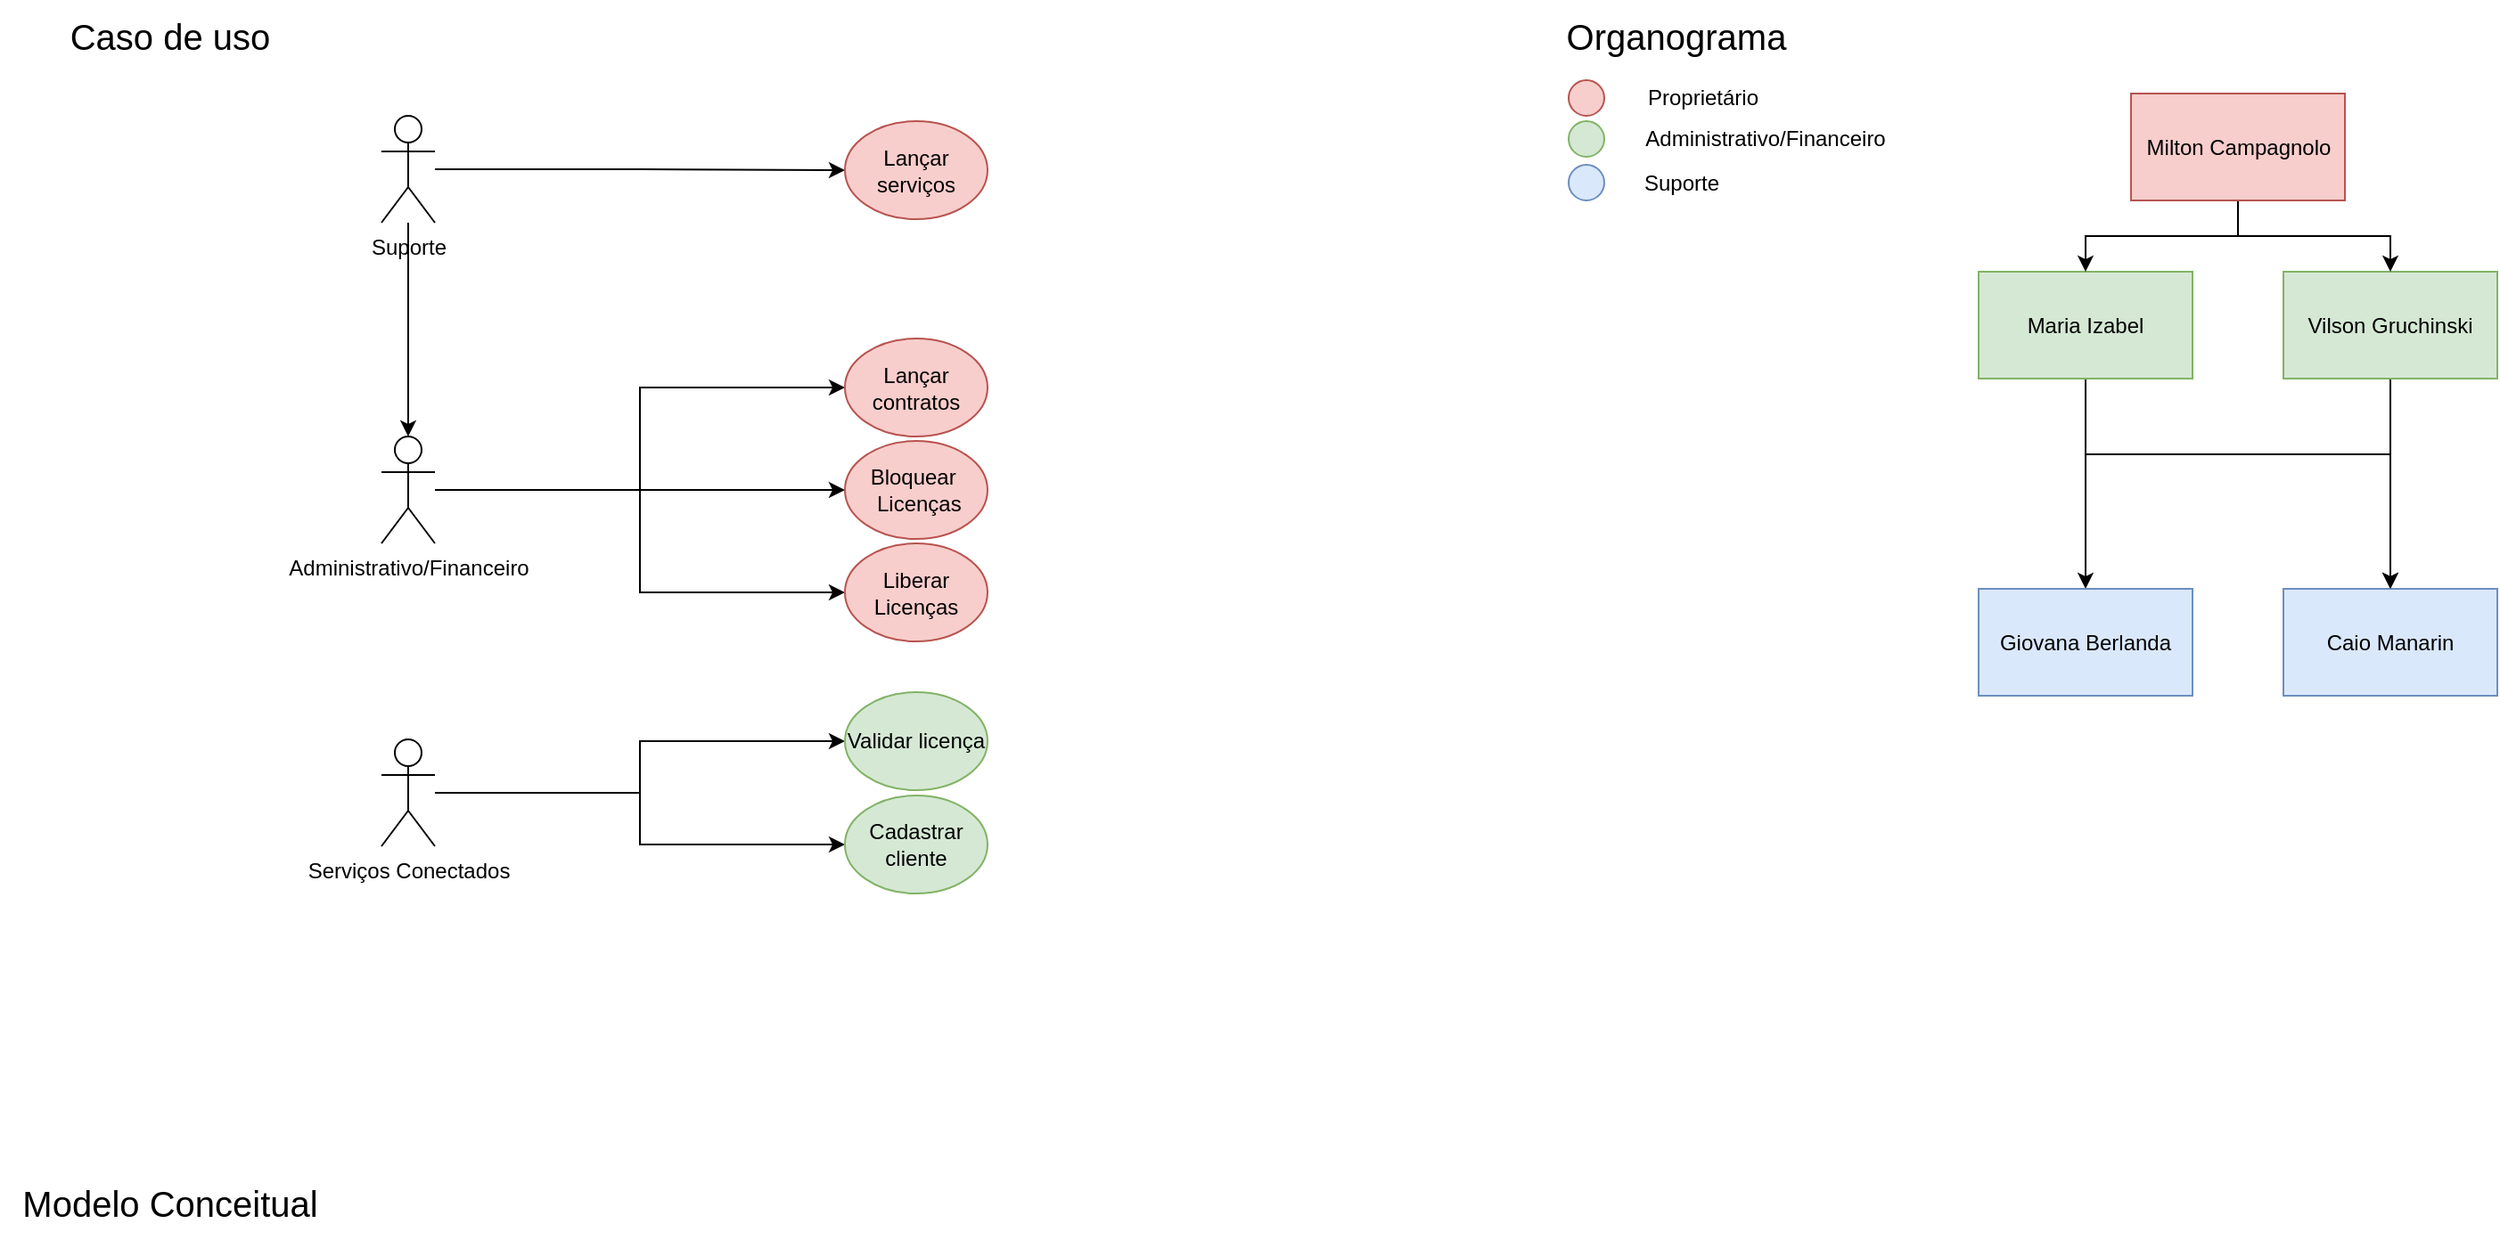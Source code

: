 <mxfile version="24.7.16">
  <diagram name="Página-1" id="0UEJOVfcUPWfkGjR_aAR">
    <mxGraphModel dx="1434" dy="738" grid="1" gridSize="10" guides="1" tooltips="1" connect="1" arrows="1" fold="1" page="1" pageScale="1" pageWidth="827" pageHeight="1169" math="0" shadow="0">
      <root>
        <mxCell id="0" />
        <mxCell id="1" parent="0" />
        <mxCell id="k6ylDdskmMeq9ksoNRne-4" value="" style="edgeStyle=orthogonalEdgeStyle;rounded=0;orthogonalLoop=1;jettySize=auto;html=1;entryX=0.5;entryY=0;entryDx=0;entryDy=0;entryPerimeter=0;" parent="1" source="k6ylDdskmMeq9ksoNRne-1" target="k6ylDdskmMeq9ksoNRne-2" edge="1">
          <mxGeometry relative="1" as="geometry">
            <mxPoint x="259" y="220.0" as="targetPoint" />
          </mxGeometry>
        </mxCell>
        <mxCell id="k6ylDdskmMeq9ksoNRne-11" style="edgeStyle=orthogonalEdgeStyle;rounded=0;orthogonalLoop=1;jettySize=auto;html=1;entryX=0;entryY=0.5;entryDx=0;entryDy=0;" parent="1" source="k6ylDdskmMeq9ksoNRne-1" target="k6ylDdskmMeq9ksoNRne-9" edge="1">
          <mxGeometry relative="1" as="geometry" />
        </mxCell>
        <mxCell id="k6ylDdskmMeq9ksoNRne-1" value="Suporte" style="shape=umlActor;verticalLabelPosition=bottom;verticalAlign=top;html=1;outlineConnect=0;" parent="1" vertex="1">
          <mxGeometry x="244" y="80" width="30" height="60" as="geometry" />
        </mxCell>
        <mxCell id="k6ylDdskmMeq9ksoNRne-13" style="edgeStyle=orthogonalEdgeStyle;rounded=0;orthogonalLoop=1;jettySize=auto;html=1;entryX=0;entryY=0.5;entryDx=0;entryDy=0;" parent="1" source="k6ylDdskmMeq9ksoNRne-2" target="k6ylDdskmMeq9ksoNRne-5" edge="1">
          <mxGeometry relative="1" as="geometry" />
        </mxCell>
        <mxCell id="cDPr39Hs8FU865Z53OOH-1" style="edgeStyle=orthogonalEdgeStyle;rounded=0;orthogonalLoop=1;jettySize=auto;html=1;entryX=0;entryY=0.5;entryDx=0;entryDy=0;" edge="1" parent="1" source="k6ylDdskmMeq9ksoNRne-2" target="k6ylDdskmMeq9ksoNRne-8">
          <mxGeometry relative="1" as="geometry" />
        </mxCell>
        <mxCell id="cDPr39Hs8FU865Z53OOH-3" style="edgeStyle=orthogonalEdgeStyle;rounded=0;orthogonalLoop=1;jettySize=auto;html=1;entryX=0;entryY=0.5;entryDx=0;entryDy=0;" edge="1" parent="1" source="k6ylDdskmMeq9ksoNRne-2" target="cDPr39Hs8FU865Z53OOH-2">
          <mxGeometry relative="1" as="geometry" />
        </mxCell>
        <mxCell id="k6ylDdskmMeq9ksoNRne-2" value="Administrativo/Financeiro" style="shape=umlActor;verticalLabelPosition=bottom;verticalAlign=top;html=1;outlineConnect=0;" parent="1" vertex="1">
          <mxGeometry x="244" y="260" width="30" height="60" as="geometry" />
        </mxCell>
        <mxCell id="k6ylDdskmMeq9ksoNRne-5" value="&lt;span style=&quot;line-height: 107%; font-family: Arial, sans-serif;&quot;&gt;Lançar&lt;br&gt;contratos&lt;/span&gt;" style="ellipse;whiteSpace=wrap;html=1;fillColor=#f8cecc;strokeColor=#b85450;" parent="1" vertex="1">
          <mxGeometry x="504" y="205" width="80" height="55" as="geometry" />
        </mxCell>
        <mxCell id="k6ylDdskmMeq9ksoNRne-8" value="Bloquear&amp;nbsp; &amp;nbsp;&lt;span style=&quot;background-color: initial;&quot;&gt;Licenças&lt;/span&gt;" style="ellipse;whiteSpace=wrap;html=1;fillColor=#f8cecc;strokeColor=#b85450;" parent="1" vertex="1">
          <mxGeometry x="504" y="262.5" width="80" height="55" as="geometry" />
        </mxCell>
        <mxCell id="k6ylDdskmMeq9ksoNRne-9" value="&lt;font style=&quot;font-size: 12px;&quot; face=&quot;Arial, sans-serif&quot;&gt;Lançar serviços&lt;/font&gt;" style="ellipse;whiteSpace=wrap;html=1;fillColor=#f8cecc;strokeColor=#b85450;" parent="1" vertex="1">
          <mxGeometry x="504" y="83" width="80" height="55" as="geometry" />
        </mxCell>
        <mxCell id="cDPr39Hs8FU865Z53OOH-16" style="edgeStyle=orthogonalEdgeStyle;rounded=0;orthogonalLoop=1;jettySize=auto;html=1;entryX=0.5;entryY=0;entryDx=0;entryDy=0;" edge="1" parent="1" source="k6ylDdskmMeq9ksoNRne-15" target="k6ylDdskmMeq9ksoNRne-16">
          <mxGeometry relative="1" as="geometry" />
        </mxCell>
        <mxCell id="cDPr39Hs8FU865Z53OOH-21" style="edgeStyle=orthogonalEdgeStyle;rounded=0;orthogonalLoop=1;jettySize=auto;html=1;entryX=0.5;entryY=0;entryDx=0;entryDy=0;" edge="1" parent="1" source="k6ylDdskmMeq9ksoNRne-15" target="k6ylDdskmMeq9ksoNRne-17">
          <mxGeometry relative="1" as="geometry">
            <Array as="points">
              <mxPoint x="1200" y="270" />
              <mxPoint x="1371" y="270" />
            </Array>
          </mxGeometry>
        </mxCell>
        <mxCell id="k6ylDdskmMeq9ksoNRne-15" value="Maria Izabel" style="rounded=0;whiteSpace=wrap;html=1;fillColor=#d5e8d4;strokeColor=#82b366;" parent="1" vertex="1">
          <mxGeometry x="1140" y="167.5" width="120" height="60" as="geometry" />
        </mxCell>
        <mxCell id="k6ylDdskmMeq9ksoNRne-16" value="Giovana Berlanda" style="rounded=0;whiteSpace=wrap;html=1;fillColor=#dae8fc;strokeColor=#6c8ebf;" parent="1" vertex="1">
          <mxGeometry x="1140" y="345.5" width="120" height="60" as="geometry" />
        </mxCell>
        <mxCell id="k6ylDdskmMeq9ksoNRne-17" value="Caio Manarin" style="rounded=0;whiteSpace=wrap;html=1;fillColor=#dae8fc;strokeColor=#6c8ebf;" parent="1" vertex="1">
          <mxGeometry x="1311" y="345.5" width="120" height="60" as="geometry" />
        </mxCell>
        <mxCell id="cDPr39Hs8FU865Z53OOH-18" style="edgeStyle=orthogonalEdgeStyle;rounded=0;orthogonalLoop=1;jettySize=auto;html=1;entryX=0.5;entryY=0;entryDx=0;entryDy=0;" edge="1" parent="1" source="k6ylDdskmMeq9ksoNRne-18" target="k6ylDdskmMeq9ksoNRne-17">
          <mxGeometry relative="1" as="geometry" />
        </mxCell>
        <mxCell id="k6ylDdskmMeq9ksoNRne-18" value="Vilson Gruchinski" style="rounded=0;whiteSpace=wrap;html=1;fillColor=#d5e8d4;strokeColor=#82b366;" parent="1" vertex="1">
          <mxGeometry x="1311" y="167.5" width="120" height="60" as="geometry" />
        </mxCell>
        <mxCell id="k6ylDdskmMeq9ksoNRne-20" style="edgeStyle=orthogonalEdgeStyle;rounded=0;orthogonalLoop=1;jettySize=auto;html=1;exitX=0.5;exitY=1;exitDx=0;exitDy=0;entryX=0.5;entryY=0;entryDx=0;entryDy=0;" parent="1" source="k6ylDdskmMeq9ksoNRne-19" target="k6ylDdskmMeq9ksoNRne-15" edge="1">
          <mxGeometry relative="1" as="geometry" />
        </mxCell>
        <mxCell id="k6ylDdskmMeq9ksoNRne-21" style="edgeStyle=orthogonalEdgeStyle;rounded=0;orthogonalLoop=1;jettySize=auto;html=1;entryX=0.5;entryY=0;entryDx=0;entryDy=0;" parent="1" source="k6ylDdskmMeq9ksoNRne-19" target="k6ylDdskmMeq9ksoNRne-18" edge="1">
          <mxGeometry relative="1" as="geometry" />
        </mxCell>
        <mxCell id="k6ylDdskmMeq9ksoNRne-19" value="Milton Campagnolo" style="rounded=0;whiteSpace=wrap;html=1;fillColor=#f8cecc;strokeColor=#b85450;" parent="1" vertex="1">
          <mxGeometry x="1225.5" y="67.5" width="120" height="60" as="geometry" />
        </mxCell>
        <mxCell id="k6ylDdskmMeq9ksoNRne-24" value="Organograma" style="text;html=1;align=center;verticalAlign=middle;resizable=0;points=[];autosize=1;strokeColor=none;fillColor=none;fontSize=20;" parent="1" vertex="1">
          <mxGeometry x="895" y="15" width="150" height="40" as="geometry" />
        </mxCell>
        <mxCell id="k6ylDdskmMeq9ksoNRne-25" value="Caso de uso" style="text;html=1;align=center;verticalAlign=middle;resizable=0;points=[];autosize=1;strokeColor=none;fillColor=none;fontSize=20;" parent="1" vertex="1">
          <mxGeometry x="55" y="15" width="140" height="40" as="geometry" />
        </mxCell>
        <mxCell id="k6ylDdskmMeq9ksoNRne-31" style="edgeStyle=orthogonalEdgeStyle;rounded=0;orthogonalLoop=1;jettySize=auto;html=1;entryX=0;entryY=0.5;entryDx=0;entryDy=0;" parent="1" source="k6ylDdskmMeq9ksoNRne-26" target="k6ylDdskmMeq9ksoNRne-28" edge="1">
          <mxGeometry relative="1" as="geometry" />
        </mxCell>
        <mxCell id="k6ylDdskmMeq9ksoNRne-32" style="edgeStyle=orthogonalEdgeStyle;rounded=0;orthogonalLoop=1;jettySize=auto;html=1;entryX=0;entryY=0.5;entryDx=0;entryDy=0;" parent="1" source="k6ylDdskmMeq9ksoNRne-26" target="k6ylDdskmMeq9ksoNRne-29" edge="1">
          <mxGeometry relative="1" as="geometry" />
        </mxCell>
        <mxCell id="k6ylDdskmMeq9ksoNRne-26" value="Serviços Conectados" style="shape=umlActor;verticalLabelPosition=bottom;verticalAlign=top;html=1;outlineConnect=0;" parent="1" vertex="1">
          <mxGeometry x="244" y="430" width="30" height="60" as="geometry" />
        </mxCell>
        <mxCell id="k6ylDdskmMeq9ksoNRne-28" value="&lt;font face=&quot;Arial, sans-serif&quot;&gt;Validar licença&lt;/font&gt;" style="ellipse;whiteSpace=wrap;html=1;fillColor=#d5e8d4;strokeColor=#82b366;" parent="1" vertex="1">
          <mxGeometry x="504" y="403.5" width="80" height="55" as="geometry" />
        </mxCell>
        <mxCell id="k6ylDdskmMeq9ksoNRne-29" value="&lt;font face=&quot;Arial, sans-serif&quot;&gt;Cadastrar cliente&lt;/font&gt;" style="ellipse;whiteSpace=wrap;html=1;fillColor=#d5e8d4;strokeColor=#82b366;" parent="1" vertex="1">
          <mxGeometry x="504" y="461.5" width="80" height="55" as="geometry" />
        </mxCell>
        <mxCell id="k6ylDdskmMeq9ksoNRne-34" value="Modelo Conceitual" style="text;html=1;align=center;verticalAlign=middle;resizable=0;points=[];autosize=1;strokeColor=none;fillColor=none;fontSize=20;" parent="1" vertex="1">
          <mxGeometry x="30" y="670" width="190" height="40" as="geometry" />
        </mxCell>
        <mxCell id="cDPr39Hs8FU865Z53OOH-2" value="Liberar Licenças" style="ellipse;whiteSpace=wrap;html=1;fillColor=#f8cecc;strokeColor=#b85450;" vertex="1" parent="1">
          <mxGeometry x="504" y="320" width="80" height="55" as="geometry" />
        </mxCell>
        <mxCell id="cDPr39Hs8FU865Z53OOH-4" value="" style="ellipse;whiteSpace=wrap;html=1;aspect=fixed;fillColor=#f8cecc;strokeColor=#b85450;" vertex="1" parent="1">
          <mxGeometry x="910" y="60" width="20" height="20" as="geometry" />
        </mxCell>
        <mxCell id="cDPr39Hs8FU865Z53OOH-5" value="" style="ellipse;whiteSpace=wrap;html=1;aspect=fixed;fillColor=#d5e8d4;strokeColor=#82b366;" vertex="1" parent="1">
          <mxGeometry x="910" y="83" width="20" height="20" as="geometry" />
        </mxCell>
        <mxCell id="cDPr39Hs8FU865Z53OOH-6" value="" style="ellipse;whiteSpace=wrap;html=1;aspect=fixed;fillColor=#dae8fc;strokeColor=#6c8ebf;" vertex="1" parent="1">
          <mxGeometry x="910" y="107.5" width="20" height="20" as="geometry" />
        </mxCell>
        <mxCell id="cDPr39Hs8FU865Z53OOH-7" value="Proprietário" style="text;html=1;align=center;verticalAlign=middle;resizable=0;points=[];autosize=1;strokeColor=none;fillColor=none;" vertex="1" parent="1">
          <mxGeometry x="940" y="55" width="90" height="30" as="geometry" />
        </mxCell>
        <mxCell id="cDPr39Hs8FU865Z53OOH-8" value="Administrativo/Financeiro" style="text;html=1;align=center;verticalAlign=middle;resizable=0;points=[];autosize=1;strokeColor=none;fillColor=none;" vertex="1" parent="1">
          <mxGeometry x="940" y="78" width="160" height="30" as="geometry" />
        </mxCell>
        <mxCell id="cDPr39Hs8FU865Z53OOH-9" value="Suporte" style="text;html=1;align=center;verticalAlign=middle;resizable=0;points=[];autosize=1;strokeColor=none;fillColor=none;" vertex="1" parent="1">
          <mxGeometry x="938" y="103" width="70" height="30" as="geometry" />
        </mxCell>
      </root>
    </mxGraphModel>
  </diagram>
</mxfile>
